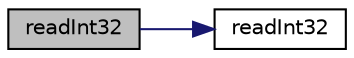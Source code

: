 digraph "readInt32"
{
  bgcolor="transparent";
  edge [fontname="Helvetica",fontsize="10",labelfontname="Helvetica",labelfontsize="10"];
  node [fontname="Helvetica",fontsize="10",shape=record];
  rankdir="LR";
  Node1 [label="readInt32",height=0.2,width=0.4,color="black", fillcolor="grey75", style="filled" fontcolor="black"];
  Node1 -> Node2 [color="midnightblue",fontsize="10",style="solid",fontname="Helvetica"];
  Node2 [label="readInt32",height=0.2,width=0.4,color="black",URL="$namespaceFoam.html#a92c6f3370f5e4c2a0c69114c0748ea6a",tooltip="Read int32_t from stream. "];
}
